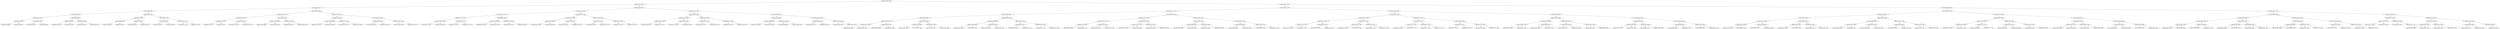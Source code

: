 digraph G{
1236643940 [label="Node{data=[4818, 4818]}"]
1236643940 -> 595244569
595244569 [label="Node{data=[3366, 3366]}"]
595244569 -> 1992339069
1992339069 [label="Node{data=[914, 914]}"]
1992339069 -> 206435006
206435006 [label="Node{data=[898, 898]}"]
206435006 -> 1746879939
1746879939 [label="Node{data=[890, 890]}"]
1746879939 -> 505670823
505670823 [label="Node{data=[886, 886]}"]
505670823 -> 1835211352
1835211352 [label="Node{data=[884, 884]}"]
1835211352 -> 240704840
240704840 [label="Node{data=[883, 883]}"]
1835211352 -> 477868061
477868061 [label="Node{data=[885, 885]}"]
505670823 -> 490480097
490480097 [label="Node{data=[888, 888]}"]
490480097 -> 1752713668
1752713668 [label="Node{data=[887, 887]}"]
490480097 -> 537033502
537033502 [label="Node{data=[889, 889]}"]
1746879939 -> 1631116379
1631116379 [label="Node{data=[894, 894]}"]
1631116379 -> 502782644
502782644 [label="Node{data=[892, 892]}"]
502782644 -> 938182311
938182311 [label="Node{data=[891, 891]}"]
502782644 -> 67293647
67293647 [label="Node{data=[893, 893]}"]
1631116379 -> 603918096
603918096 [label="Node{data=[896, 896]}"]
603918096 -> 8278945
8278945 [label="Node{data=[895, 895]}"]
603918096 -> 1808475063
1808475063 [label="Node{data=[897, 897]}"]
206435006 -> 2035620776
2035620776 [label="Node{data=[906, 906]}"]
2035620776 -> 571018269
571018269 [label="Node{data=[902, 902]}"]
571018269 -> 1352183974
1352183974 [label="Node{data=[900, 900]}"]
1352183974 -> 1660745625
1660745625 [label="Node{data=[899, 899]}"]
1352183974 -> 858077237
858077237 [label="Node{data=[901, 901]}"]
571018269 -> 1495704488
1495704488 [label="Node{data=[904, 904]}"]
1495704488 -> 1286481322
1286481322 [label="Node{data=[903, 903]}"]
1495704488 -> 1240159129
1240159129 [label="Node{data=[905, 905]}"]
2035620776 -> 1402285569
1402285569 [label="Node{data=[910, 910]}"]
1402285569 -> 1061350456
1061350456 [label="Node{data=[908, 908]}"]
1061350456 -> 50076943
50076943 [label="Node{data=[907, 907]}"]
1061350456 -> 295235922
295235922 [label="Node{data=[909, 909]}"]
1402285569 -> 1795633222
1795633222 [label="Node{data=[912, 912]}"]
1795633222 -> 1124872754
1124872754 [label="Node{data=[911, 911]}"]
1795633222 -> 570051385
570051385 [label="Node{data=[913, 913]}"]
1992339069 -> 2000563253
2000563253 [label="Node{data=[2066, 2066]}"]
2000563253 -> 636069780
636069780 [label="Node{data=[2058, 2058]}"]
636069780 -> 123116729
123116729 [label="Node{data=[918, 918]}"]
123116729 -> 1954987241
1954987241 [label="Node{data=[916, 916]}"]
1954987241 -> 1918855624
1918855624 [label="Node{data=[915, 915]}"]
1954987241 -> 451061008
451061008 [label="Node{data=[917, 917]}"]
123116729 -> 702697889
702697889 [label="Node{data=[2056, 2056]}"]
702697889 -> 1757593984
1757593984 [label="Node{data=[1376, 1376]}"]
702697889 -> 1641739385
1641739385 [label="Node{data=[2057, 2057]}"]
636069780 -> 1855919991
1855919991 [label="Node{data=[2062, 2062]}"]
1855919991 -> 1439382620
1439382620 [label="Node{data=[2060, 2060]}"]
1439382620 -> 729491876
729491876 [label="Node{data=[2059, 2059]}"]
1439382620 -> 498366862
498366862 [label="Node{data=[2061, 2061]}"]
1855919991 -> 193393120
193393120 [label="Node{data=[2064, 2064]}"]
193393120 -> 119735568
119735568 [label="Node{data=[2063, 2063]}"]
193393120 -> 1969695321
1969695321 [label="Node{data=[2065, 2065]}"]
2000563253 -> 1268860274
1268860274 [label="Node{data=[3325, 3325]}"]
1268860274 -> 2006234135
2006234135 [label="Node{data=[2070, 2070]}"]
2006234135 -> 1744843888
1744843888 [label="Node{data=[2068, 2068]}"]
1744843888 -> 620363467
620363467 [label="Node{data=[2067, 2067]}"]
1744843888 -> 1697818099
1697818099 [label="Node{data=[2069, 2069]}"]
2006234135 -> 936677710
936677710 [label="Node{data=[3323, 3323]}"]
936677710 -> 1587449968
1587449968 [label="Node{data=[2071, 2071]}"]
936677710 -> 897200846
897200846 [label="Node{data=[3324, 3324]}"]
1268860274 -> 1167525039
1167525039 [label="Node{data=[3362, 3362]}"]
1167525039 -> 1457173426
1457173426 [label="Node{data=[3327, 3327]}"]
1457173426 -> 2087564297
2087564297 [label="Node{data=[3326, 3326]}"]
1457173426 -> 417662216
417662216 [label="Node{data=[3361, 3361]}"]
1167525039 -> 1705695431
1705695431 [label="Node{data=[3364, 3364]}"]
1705695431 -> 1718530275
1718530275 [label="Node{data=[3363, 3363]}"]
1705695431 -> 1999805915
1999805915 [label="Node{data=[3365, 3365]}"]
595244569 -> 1196366704
1196366704 [label="Node{data=[4738, 4738]}"]
1196366704 -> 1947242430
1947242430 [label="Node{data=[3446, 3446]}"]
1947242430 -> 1735053431
1735053431 [label="Node{data=[3374, 3374]}"]
1735053431 -> 72697092
72697092 [label="Node{data=[3370, 3370]}"]
72697092 -> 998136421
998136421 [label="Node{data=[3368, 3368]}"]
998136421 -> 1264799691
1264799691 [label="Node{data=[3367, 3367]}"]
998136421 -> 2059126712
2059126712 [label="Node{data=[3369, 3369]}"]
72697092 -> 1424543886
1424543886 [label="Node{data=[3372, 3372]}"]
1424543886 -> 495715588
495715588 [label="Node{data=[3371, 3371]}"]
1424543886 -> 1287658601
1287658601 [label="Node{data=[3373, 3373]}"]
1735053431 -> 1759675470
1759675470 [label="Node{data=[3442, 3442]}"]
1759675470 -> 2057061756
2057061756 [label="Node{data=[3440, 3440]}"]
2057061756 -> 130403086
130403086 [label="Node{data=[3430, 3430]}"]
2057061756 -> 1261087947
1261087947 [label="Node{data=[3441, 3441]}"]
1759675470 -> 932614420
932614420 [label="Node{data=[3444, 3444]}"]
932614420 -> 800687423
800687423 [label="Node{data=[3443, 3443]}"]
932614420 -> 109950589
109950589 [label="Node{data=[3445, 3445]}"]
1947242430 -> 417271443
417271443 [label="Node{data=[4730, 4730]}"]
417271443 -> 457319085
457319085 [label="Node{data=[3450, 3450]}"]
457319085 -> 2024922247
2024922247 [label="Node{data=[3448, 3448]}"]
2024922247 -> 333751218
333751218 [label="Node{data=[3447, 3447]}"]
2024922247 -> 1940884683
1940884683 [label="Node{data=[3449, 3449]}"]
457319085 -> 2037555033
2037555033 [label="Node{data=[3452, 3452]}"]
2037555033 -> 256979220
256979220 [label="Node{data=[3451, 3451]}"]
2037555033 -> 958327423
958327423 [label="Node{data=[3461, 3461]}"]
417271443 -> 920186947
920186947 [label="Node{data=[4734, 4734]}"]
920186947 -> 1530734998
1530734998 [label="Node{data=[4732, 4732]}"]
1530734998 -> 1575119476
1575119476 [label="Node{data=[4731, 4731]}"]
1530734998 -> 325140133
325140133 [label="Node{data=[4733, 4733]}"]
920186947 -> 1657445986
1657445986 [label="Node{data=[4736, 4736]}"]
1657445986 -> 1342798388
1342798388 [label="Node{data=[4735, 4735]}"]
1657445986 -> 519445387
519445387 [label="Node{data=[4737, 4737]}"]
1196366704 -> 83397350
83397350 [label="Node{data=[4798, 4798]}"]
83397350 -> 855063957
855063957 [label="Node{data=[4790, 4790]}"]
855063957 -> 699676965
699676965 [label="Node{data=[4742, 4742]}"]
699676965 -> 128992731
128992731 [label="Node{data=[4740, 4740]}"]
128992731 -> 1205813361
1205813361 [label="Node{data=[4739, 4739]}"]
128992731 -> 1280296586
1280296586 [label="Node{data=[4741, 4741]}"]
699676965 -> 1144697655
1144697655 [label="Node{data=[4788, 4788]}"]
1144697655 -> 1101113590
1101113590 [label="Node{data=[4787, 4787]}"]
1144697655 -> 2092999803
2092999803 [label="Node{data=[4789, 4789]}"]
855063957 -> 1309230847
1309230847 [label="Node{data=[4794, 4794]}"]
1309230847 -> 1606153986
1606153986 [label="Node{data=[4792, 4792]}"]
1606153986 -> 328274459
328274459 [label="Node{data=[4791, 4791]}"]
1606153986 -> 1779142510
1779142510 [label="Node{data=[4793, 4793]}"]
1309230847 -> 1857094254
1857094254 [label="Node{data=[4796, 4796]}"]
1857094254 -> 1857223517
1857223517 [label="Node{data=[4795, 4795]}"]
1857094254 -> 1965567322
1965567322 [label="Node{data=[4797, 4797]}"]
83397350 -> 1131326574
1131326574 [label="Node{data=[4810, 4810]}"]
1131326574 -> 631927839
631927839 [label="Node{data=[4802, 4802]}"]
631927839 -> 1555762148
1555762148 [label="Node{data=[4800, 4800]}"]
1555762148 -> 1758314452
1758314452 [label="Node{data=[4799, 4799]}"]
1555762148 -> 1593205631
1593205631 [label="Node{data=[4801, 4801]}"]
631927839 -> 680193586
680193586 [label="Node{data=[4804, 4804]}"]
680193586 -> 753542380
753542380 [label="Node{data=[4803, 4803]}"]
680193586 -> 702291386
702291386 [label="Node{data=[4805, 4805]}"]
1131326574 -> 1155300965
1155300965 [label="Node{data=[4814, 4814]}"]
1155300965 -> 995685298
995685298 [label="Node{data=[4812, 4812]}"]
995685298 -> 1181252977
1181252977 [label="Node{data=[4811, 4811]}"]
995685298 -> 252746187
252746187 [label="Node{data=[4813, 4813]}"]
1155300965 -> 681111834
681111834 [label="Node{data=[4816, 4816]}"]
681111834 -> 1419858648
1419858648 [label="Node{data=[4815, 4815]}"]
681111834 -> 1369915080
1369915080 [label="Node{data=[4817, 4817]}"]
1236643940 -> 1517431798
1517431798 [label="Node{data=[6612, 6612]}"]
1517431798 -> 898437507
898437507 [label="Node{data=[5748, 5748]}"]
898437507 -> 1801757304
1801757304 [label="Node{data=[5527, 5527]}"]
1801757304 -> 56459426
56459426 [label="Node{data=[4834, 4834]}"]
56459426 -> 1220228772
1220228772 [label="Node{data=[4826, 4826]}"]
1220228772 -> 359081785
359081785 [label="Node{data=[4822, 4822]}"]
359081785 -> 1532899471
1532899471 [label="Node{data=[4820, 4820]}"]
1532899471 -> 887747542
887747542 [label="Node{data=[4819, 4819]}"]
1532899471 -> 636943865
636943865 [label="Node{data=[4821, 4821]}"]
359081785 -> 159668369
159668369 [label="Node{data=[4824, 4824]}"]
159668369 -> 603249510
603249510 [label="Node{data=[4823, 4823]}"]
159668369 -> 1484319629
1484319629 [label="Node{data=[4825, 4825]}"]
1220228772 -> 1249107022
1249107022 [label="Node{data=[4830, 4830]}"]
1249107022 -> 1637373249
1637373249 [label="Node{data=[4828, 4828]}"]
1637373249 -> 1681038847
1681038847 [label="Node{data=[4827, 4827]}"]
1637373249 -> 2064197239
2064197239 [label="Node{data=[4829, 4829]}"]
1249107022 -> 801899764
801899764 [label="Node{data=[4832, 4832]}"]
801899764 -> 207453713
207453713 [label="Node{data=[4831, 4831]}"]
801899764 -> 2096154368
2096154368 [label="Node{data=[4833, 4833]}"]
56459426 -> 1316514935
1316514935 [label="Node{data=[5409, 5409]}"]
1316514935 -> 22821608
22821608 [label="Node{data=[4869, 4869]}"]
22821608 -> 1712742692
1712742692 [label="Node{data=[4836, 4836]}"]
1712742692 -> 472150561
472150561 [label="Node{data=[4835, 4835]}"]
1712742692 -> 288538118
288538118 [label="Node{data=[4843, 4843]}"]
22821608 -> 1901678002
1901678002 [label="Node{data=[5365, 5365]}"]
1901678002 -> 605228540
605228540 [label="Node{data=[4871, 4871]}"]
1901678002 -> 463066661
463066661 [label="Node{data=[5408, 5408]}"]
1316514935 -> 534743518
534743518 [label="Node{data=[5413, 5413]}"]
534743518 -> 617636682
617636682 [label="Node{data=[5411, 5411]}"]
617636682 -> 412153537
412153537 [label="Node{data=[5410, 5410]}"]
617636682 -> 1307386632
1307386632 [label="Node{data=[5412, 5412]}"]
534743518 -> 782221842
782221842 [label="Node{data=[5415, 5415]}"]
782221842 -> 166866616
166866616 [label="Node{data=[5414, 5414]}"]
782221842 -> 374077369
374077369 [label="Node{data=[5502, 5502]}"]
1801757304 -> 848982811
848982811 [label="Node{data=[5583, 5583]}"]
848982811 -> 1648736264
1648736264 [label="Node{data=[5575, 5575]}"]
1648736264 -> 2052771094
2052771094 [label="Node{data=[5571, 5571]}"]
2052771094 -> 862260187
862260187 [label="Node{data=[5560, 5560]}"]
862260187 -> 1376171015
1376171015 [label="Node{data=[5546, 5546]}"]
862260187 -> 491574199
491574199 [label="Node{data=[5570, 5570]}"]
2052771094 -> 835886965
835886965 [label="Node{data=[5573, 5573]}"]
835886965 -> 712139079
712139079 [label="Node{data=[5572, 5572]}"]
835886965 -> 1295208066
1295208066 [label="Node{data=[5574, 5574]}"]
1648736264 -> 916057592
916057592 [label="Node{data=[5579, 5579]}"]
916057592 -> 328590697
328590697 [label="Node{data=[5577, 5577]}"]
328590697 -> 710202885
710202885 [label="Node{data=[5576, 5576]}"]
328590697 -> 2101660307
2101660307 [label="Node{data=[5578, 5578]}"]
916057592 -> 80420590
80420590 [label="Node{data=[5581, 5581]}"]
80420590 -> 944311731
944311731 [label="Node{data=[5580, 5580]}"]
80420590 -> 874582081
874582081 [label="Node{data=[5582, 5582]}"]
848982811 -> 1869235204
1869235204 [label="Node{data=[5663, 5663]}"]
1869235204 -> 856296297
856296297 [label="Node{data=[5587, 5587]}"]
856296297 -> 1130277934
1130277934 [label="Node{data=[5585, 5585]}"]
1130277934 -> 2134970140
2134970140 [label="Node{data=[5584, 5584]}"]
1130277934 -> 1119235732
1119235732 [label="Node{data=[5586, 5586]}"]
856296297 -> 553919720
553919720 [label="Node{data=[5661, 5661]}"]
553919720 -> 386777914
386777914 [label="Node{data=[5591, 5591]}"]
553919720 -> 1615009576
1615009576 [label="Node{data=[5662, 5662]}"]
1869235204 -> 334649146
334649146 [label="Node{data=[5667, 5667]}"]
334649146 -> 332468936
332468936 [label="Node{data=[5665, 5665]}"]
332468936 -> 1790711707
1790711707 [label="Node{data=[5664, 5664]}"]
332468936 -> 306100147
306100147 [label="Node{data=[5666, 5666]}"]
334649146 -> 334788937
334788937 [label="Node{data=[5741, 5741]}"]
334788937 -> 136871597
136871597 [label="Node{data=[5693, 5693]}"]
334788937 -> 44216572
44216572 [label="Node{data=[5747, 5747]}"]
898437507 -> 1707478068
1707478068 [label="Node{data=[5784, 5784]}"]
1707478068 -> 1439174644
1439174644 [label="Node{data=[5768, 5768]}"]
1439174644 -> 509529846
509529846 [label="Node{data=[5756, 5756]}"]
509529846 -> 166508689
166508689 [label="Node{data=[5752, 5752]}"]
166508689 -> 1545511476
1545511476 [label="Node{data=[5750, 5750]}"]
1545511476 -> 1237098988
1237098988 [label="Node{data=[5749, 5749]}"]
1545511476 -> 561901395
561901395 [label="Node{data=[5751, 5751]}"]
166508689 -> 1304032221
1304032221 [label="Node{data=[5754, 5754]}"]
1304032221 -> 1688201052
1688201052 [label="Node{data=[5753, 5753]}"]
1304032221 -> 1207994850
1207994850 [label="Node{data=[5755, 5755]}"]
509529846 -> 113893574
113893574 [label="Node{data=[5760, 5760]}"]
113893574 -> 82631897
82631897 [label="Node{data=[5758, 5758]}"]
82631897 -> 525499935
525499935 [label="Node{data=[5757, 5757]}"]
82631897 -> 1406249870
1406249870 [label="Node{data=[5759, 5759]}"]
113893574 -> 441954018
441954018 [label="Node{data=[5762, 5762]}"]
441954018 -> 2017436517
2017436517 [label="Node{data=[5761, 5761]}"]
441954018 -> 1947310331
1947310331 [label="Node{data=[5767, 5767]}"]
1439174644 -> 717406252
717406252 [label="Node{data=[5776, 5776]}"]
717406252 -> 231037736
231037736 [label="Node{data=[5772, 5772]}"]
231037736 -> 149222782
149222782 [label="Node{data=[5770, 5770]}"]
149222782 -> 1892311769
1892311769 [label="Node{data=[5769, 5769]}"]
149222782 -> 1278549836
1278549836 [label="Node{data=[5771, 5771]}"]
231037736 -> 1796080121
1796080121 [label="Node{data=[5774, 5774]}"]
1796080121 -> 1148081891
1148081891 [label="Node{data=[5773, 5773]}"]
1796080121 -> 1729181725
1729181725 [label="Node{data=[5775, 5775]}"]
717406252 -> 62555340
62555340 [label="Node{data=[5780, 5780]}"]
62555340 -> 404769931
404769931 [label="Node{data=[5778, 5778]}"]
404769931 -> 776980514
776980514 [label="Node{data=[5777, 5777]}"]
404769931 -> 1081134118
1081134118 [label="Node{data=[5779, 5779]}"]
62555340 -> 389786624
389786624 [label="Node{data=[5782, 5782]}"]
389786624 -> 233176696
233176696 [label="Node{data=[5781, 5781]}"]
389786624 -> 1572550974
1572550974 [label="Node{data=[5783, 5783]}"]
1707478068 -> 468504403
468504403 [label="Node{data=[6596, 6596]}"]
468504403 -> 1367157634
1367157634 [label="Node{data=[6264, 6264]}"]
1367157634 -> 1942555115
1942555115 [label="Node{data=[5788, 5788]}"]
1942555115 -> 2009050213
2009050213 [label="Node{data=[5786, 5786]}"]
2009050213 -> 181695382
181695382 [label="Node{data=[5785, 5785]}"]
2009050213 -> 843933813
843933813 [label="Node{data=[5787, 5787]}"]
1942555115 -> 158378374
158378374 [label="Node{data=[5840, 5840]}"]
158378374 -> 61272137
61272137 [label="Node{data=[5807, 5807]}"]
158378374 -> 709327720
709327720 [label="Node{data=[5915, 5915]}"]
1367157634 -> 1938858133
1938858133 [label="Node{data=[6557, 6557]}"]
1938858133 -> 2132806648
2132806648 [label="Node{data=[6520, 6520]}"]
2132806648 -> 1261471981
1261471981 [label="Node{data=[6501, 6501]}"]
2132806648 -> 1513961176
1513961176 [label="Node{data=[6532, 6532]}"]
1938858133 -> 744464642
744464642 [label="Node{data=[6594, 6594]}"]
744464642 -> 1407123642
1407123642 [label="Node{data=[6575, 6575]}"]
744464642 -> 484941260
484941260 [label="Node{data=[6595, 6595]}"]
468504403 -> 803201918
803201918 [label="Node{data=[6604, 6604]}"]
803201918 -> 2128154678
2128154678 [label="Node{data=[6600, 6600]}"]
2128154678 -> 1437074823
1437074823 [label="Node{data=[6598, 6598]}"]
1437074823 -> 1971452675
1971452675 [label="Node{data=[6597, 6597]}"]
1437074823 -> 622142174
622142174 [label="Node{data=[6599, 6599]}"]
2128154678 -> 326885098
326885098 [label="Node{data=[6602, 6602]}"]
326885098 -> 116024639
116024639 [label="Node{data=[6601, 6601]}"]
326885098 -> 2093604610
2093604610 [label="Node{data=[6603, 6603]}"]
803201918 -> 1883636119
1883636119 [label="Node{data=[6608, 6608]}"]
1883636119 -> 1023876603
1023876603 [label="Node{data=[6606, 6606]}"]
1023876603 -> 1754350841
1754350841 [label="Node{data=[6605, 6605]}"]
1023876603 -> 1519564582
1519564582 [label="Node{data=[6607, 6607]}"]
1883636119 -> 437800794
437800794 [label="Node{data=[6610, 6610]}"]
437800794 -> 536178983
536178983 [label="Node{data=[6609, 6609]}"]
437800794 -> 2107725996
2107725996 [label="Node{data=[6611, 6611]}"]
1517431798 -> 843447225
843447225 [label="Node{data=[8650, 8650]}"]
843447225 -> 1786712116
1786712116 [label="Node{data=[7626, 7626]}"]
1786712116 -> 1580677141
1580677141 [label="Node{data=[6628, 6628]}"]
1580677141 -> 690257735
690257735 [label="Node{data=[6620, 6620]}"]
690257735 -> 874627561
874627561 [label="Node{data=[6616, 6616]}"]
874627561 -> 651004393
651004393 [label="Node{data=[6614, 6614]}"]
651004393 -> 1096673973
1096673973 [label="Node{data=[6613, 6613]}"]
651004393 -> 1258912670
1258912670 [label="Node{data=[6615, 6615]}"]
874627561 -> 1897776543
1897776543 [label="Node{data=[6618, 6618]}"]
1897776543 -> 1003853972
1003853972 [label="Node{data=[6617, 6617]}"]
1897776543 -> 359908633
359908633 [label="Node{data=[6619, 6619]}"]
690257735 -> 354851234
354851234 [label="Node{data=[6624, 6624]}"]
354851234 -> 168331172
168331172 [label="Node{data=[6622, 6622]}"]
168331172 -> 487505737
487505737 [label="Node{data=[6621, 6621]}"]
168331172 -> 383711996
383711996 [label="Node{data=[6623, 6623]}"]
354851234 -> 932485644
932485644 [label="Node{data=[6626, 6626]}"]
932485644 -> 2037325565
2037325565 [label="Node{data=[6625, 6625]}"]
932485644 -> 292754030
292754030 [label="Node{data=[6627, 6627]}"]
1580677141 -> 1889211302
1889211302 [label="Node{data=[6827, 6827]}"]
1889211302 -> 1674355523
1674355523 [label="Node{data=[6661, 6661]}"]
1674355523 -> 1649787185
1649787185 [label="Node{data=[6630, 6630]}"]
1649787185 -> 1807503223
1807503223 [label="Node{data=[6629, 6629]}"]
1649787185 -> 1125279621
1125279621 [label="Node{data=[6631, 6631]}"]
1674355523 -> 1170346527
1170346527 [label="Node{data=[6736, 6736]}"]
1170346527 -> 156377055
156377055 [label="Node{data=[6704, 6704]}"]
1170346527 -> 1846901
1846901 [label="Node{data=[6825, 6825]}"]
1889211302 -> 1348624316
1348624316 [label="Node{data=[7162, 7162]}"]
1348624316 -> 98958661
98958661 [label="Node{data=[6882, 6882]}"]
98958661 -> 483440321
483440321 [label="Node{data=[6875, 6875]}"]
98958661 -> 2111720616
2111720616 [label="Node{data=[7134, 7134]}"]
1348624316 -> 1065579280
1065579280 [label="Node{data=[7594, 7594]}"]
1065579280 -> 363245168
363245168 [label="Node{data=[7240, 7240]}"]
1065579280 -> 215577787
215577787 [label="Node{data=[7625, 7625]}"]
1786712116 -> 57524868
57524868 [label="Node{data=[8573, 8573]}"]
57524868 -> 659696138
659696138 [label="Node{data=[7982, 7982]}"]
659696138 -> 128439742
128439742 [label="Node{data=[7698, 7698]}"]
128439742 -> 1075578205
1075578205 [label="Node{data=[7695, 7695]}"]
1075578205 -> 755533368
755533368 [label="Node{data=[7627, 7627]}"]
1075578205 -> 465365993
465365993 [label="Node{data=[7697, 7697]}"]
128439742 -> 579847941
579847941 [label="Node{data=[7722, 7722]}"]
579847941 -> 43587812
43587812 [label="Node{data=[7699, 7699]}"]
579847941 -> 1799972809
1799972809 [label="Node{data=[7791, 7791]}"]
659696138 -> 391527146
391527146 [label="Node{data=[8569, 8569]}"]
391527146 -> 1270702314
1270702314 [label="Node{data=[8567, 8567]}"]
1270702314 -> 19468097
19468097 [label="Node{data=[8224, 8224]}"]
1270702314 -> 570312578
570312578 [label="Node{data=[8568, 8568]}"]
391527146 -> 131704893
131704893 [label="Node{data=[8571, 8571]}"]
131704893 -> 667103772
667103772 [label="Node{data=[8570, 8570]}"]
131704893 -> 1851351714
1851351714 [label="Node{data=[8572, 8572]}"]
57524868 -> 1028188860
1028188860 [label="Node{data=[8581, 8581]}"]
1028188860 -> 2006594920
2006594920 [label="Node{data=[8577, 8577]}"]
2006594920 -> 1240971861
1240971861 [label="Node{data=[8575, 8575]}"]
1240971861 -> 1822330299
1822330299 [label="Node{data=[8574, 8574]}"]
1240971861 -> 385456030
385456030 [label="Node{data=[8576, 8576]}"]
2006594920 -> 812568924
812568924 [label="Node{data=[8579, 8579]}"]
812568924 -> 1153429526
1153429526 [label="Node{data=[8578, 8578]}"]
812568924 -> 1557421679
1557421679 [label="Node{data=[8580, 8580]}"]
1028188860 -> 105604876
105604876 [label="Node{data=[8585, 8585]}"]
105604876 -> 1080668840
1080668840 [label="Node{data=[8583, 8583]}"]
1080668840 -> 2079184371
2079184371 [label="Node{data=[8582, 8582]}"]
1080668840 -> 95738823
95738823 [label="Node{data=[8584, 8584]}"]
105604876 -> 1486532474
1486532474 [label="Node{data=[8648, 8648]}"]
1486532474 -> 1441507891
1441507891 [label="Node{data=[8586, 8586]}"]
1486532474 -> 1086111536
1086111536 [label="Node{data=[8649, 8649]}"]
843447225 -> 1668623875
1668623875 [label="Node{data=[8712, 8712]}"]
1668623875 -> 1847180392
1847180392 [label="Node{data=[8696, 8696]}"]
1847180392 -> 1714104746
1714104746 [label="Node{data=[8658, 8658]}"]
1714104746 -> 1129013088
1129013088 [label="Node{data=[8654, 8654]}"]
1129013088 -> 159671356
159671356 [label="Node{data=[8652, 8652]}"]
159671356 -> 710767512
710767512 [label="Node{data=[8651, 8651]}"]
159671356 -> 352614656
352614656 [label="Node{data=[8653, 8653]}"]
1129013088 -> 212698271
212698271 [label="Node{data=[8656, 8656]}"]
212698271 -> 648197298
648197298 [label="Node{data=[8655, 8655]}"]
212698271 -> 1730331213
1730331213 [label="Node{data=[8657, 8657]}"]
1714104746 -> 1364753360
1364753360 [label="Node{data=[8662, 8662]}"]
1364753360 -> 825332760
825332760 [label="Node{data=[8660, 8660]}"]
825332760 -> 33927592
33927592 [label="Node{data=[8659, 8659]}"]
825332760 -> 1933847311
1933847311 [label="Node{data=[8661, 8661]}"]
1364753360 -> 1641044044
1641044044 [label="Node{data=[8664, 8664]}"]
1641044044 -> 1560056122
1560056122 [label="Node{data=[8663, 8663]}"]
1641044044 -> 1935406076
1935406076 [label="Node{data=[8665, 8665]}"]
1847180392 -> 555066059
555066059 [label="Node{data=[8704, 8704]}"]
555066059 -> 1122278557
1122278557 [label="Node{data=[8700, 8700]}"]
1122278557 -> 2057937082
2057937082 [label="Node{data=[8698, 8698]}"]
2057937082 -> 1447131136
1447131136 [label="Node{data=[8697, 8697]}"]
2057937082 -> 1515097081
1515097081 [label="Node{data=[8699, 8699]}"]
1122278557 -> 1009316953
1009316953 [label="Node{data=[8702, 8702]}"]
1009316953 -> 196292374
196292374 [label="Node{data=[8701, 8701]}"]
1009316953 -> 1450170136
1450170136 [label="Node{data=[8703, 8703]}"]
555066059 -> 2018545519
2018545519 [label="Node{data=[8708, 8708]}"]
2018545519 -> 60896768
60896768 [label="Node{data=[8706, 8706]}"]
60896768 -> 301490941
301490941 [label="Node{data=[8705, 8705]}"]
60896768 -> 956805325
956805325 [label="Node{data=[8707, 8707]}"]
2018545519 -> 1171290997
1171290997 [label="Node{data=[8710, 8710]}"]
1171290997 -> 1338725625
1338725625 [label="Node{data=[8709, 8709]}"]
1171290997 -> 494286967
494286967 [label="Node{data=[8711, 8711]}"]
1668623875 -> 426992332
426992332 [label="Node{data=[9128, 9128]}"]
426992332 -> 1606330692
1606330692 [label="Node{data=[9124, 9124]}"]
1606330692 -> 1254576854
1254576854 [label="Node{data=[9122, 9122]}"]
1254576854 -> 1725853305
1725853305 [label="Node{data=[9121, 9121]}"]
1254576854 -> 1689851244
1689851244 [label="Node{data=[9123, 9123]}"]
1606330692 -> 1323791414
1323791414 [label="Node{data=[9126, 9126]}"]
1323791414 -> 1053216478
1053216478 [label="Node{data=[9125, 9125]}"]
1323791414 -> 729727705
729727705 [label="Node{data=[9127, 9127]}"]
426992332 -> 121675951
121675951 [label="Node{data=[9136, 9136]}"]
121675951 -> 1920148149
1920148149 [label="Node{data=[9132, 9132]}"]
1920148149 -> 2060165659
2060165659 [label="Node{data=[9130, 9130]}"]
2060165659 -> 662622097
662622097 [label="Node{data=[9129, 9129]}"]
2060165659 -> 624510473
624510473 [label="Node{data=[9131, 9131]}"]
1920148149 -> 1320468113
1320468113 [label="Node{data=[9134, 9134]}"]
1320468113 -> 1766331942
1766331942 [label="Node{data=[9133, 9133]}"]
1320468113 -> 941317849
941317849 [label="Node{data=[9135, 9135]}"]
121675951 -> 1467834077
1467834077 [label="Node{data=[9140, 9140]}"]
1467834077 -> 1020666517
1020666517 [label="Node{data=[9138, 9138]}"]
1020666517 -> 352774671
352774671 [label="Node{data=[9137, 9137]}"]
1020666517 -> 1997112288
1997112288 [label="Node{data=[9139, 9139]}"]
1467834077 -> 1245687914
1245687914 [label="Node{data=[9166, 9166]}"]
1245687914 -> 1206968626
1206968626 [label="Node{data=[9196, 9196]}"]
}